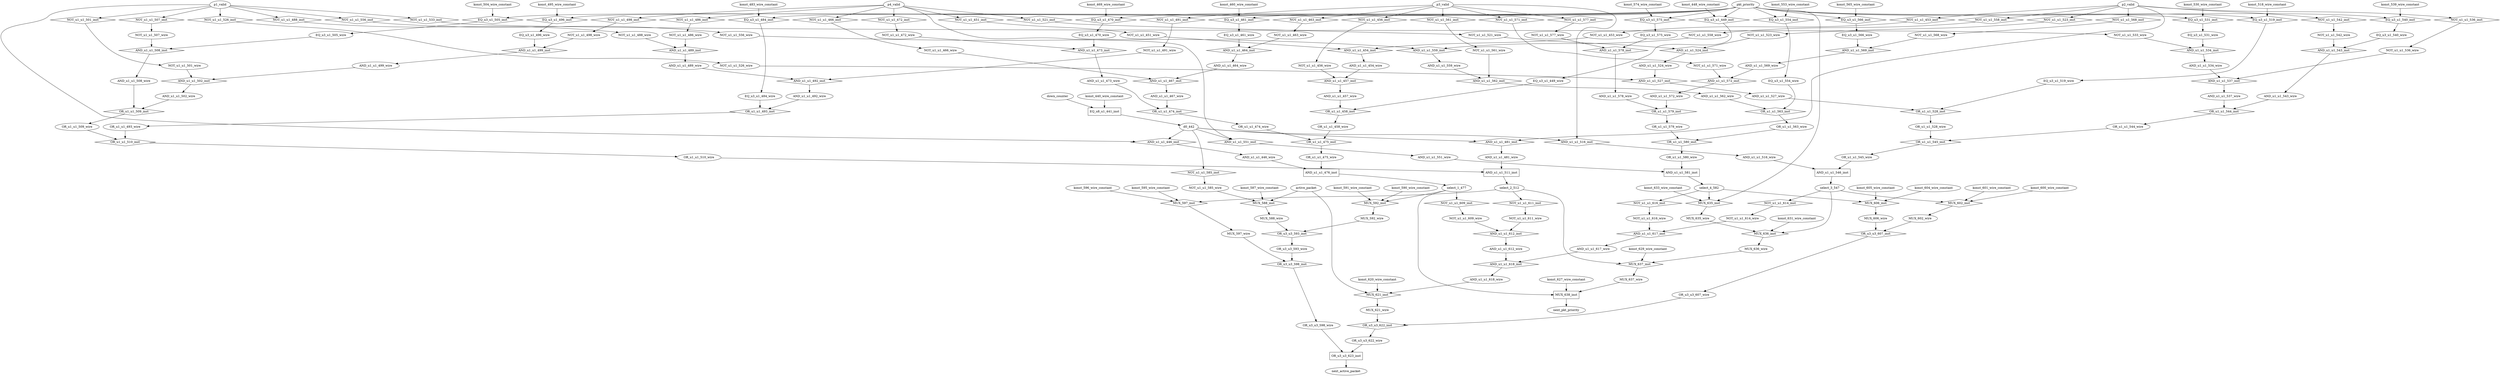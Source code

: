 digraph data_path {
  AND_u1_u1_446_wire [shape=ellipse];
  AND_u1_u1_454_wire [shape=ellipse];
  AND_u1_u1_457_wire [shape=ellipse];
  AND_u1_u1_464_wire [shape=ellipse];
  AND_u1_u1_467_wire [shape=ellipse];
  AND_u1_u1_473_wire [shape=ellipse];
  AND_u1_u1_481_wire [shape=ellipse];
  AND_u1_u1_489_wire [shape=ellipse];
  AND_u1_u1_492_wire [shape=ellipse];
  AND_u1_u1_499_wire [shape=ellipse];
  AND_u1_u1_502_wire [shape=ellipse];
  AND_u1_u1_508_wire [shape=ellipse];
  AND_u1_u1_516_wire [shape=ellipse];
  AND_u1_u1_524_wire [shape=ellipse];
  AND_u1_u1_527_wire [shape=ellipse];
  AND_u1_u1_534_wire [shape=ellipse];
  AND_u1_u1_537_wire [shape=ellipse];
  AND_u1_u1_543_wire [shape=ellipse];
  AND_u1_u1_551_wire [shape=ellipse];
  AND_u1_u1_559_wire [shape=ellipse];
  AND_u1_u1_562_wire [shape=ellipse];
  AND_u1_u1_569_wire [shape=ellipse];
  AND_u1_u1_572_wire [shape=ellipse];
  AND_u1_u1_578_wire [shape=ellipse];
  AND_u1_u1_612_wire [shape=ellipse];
  AND_u1_u1_617_wire [shape=ellipse];
  AND_u1_u1_618_wire [shape=ellipse];
  EQ_u3_u1_449_wire [shape=ellipse];
  EQ_u3_u1_461_wire [shape=ellipse];
  EQ_u3_u1_470_wire [shape=ellipse];
  EQ_u3_u1_484_wire [shape=ellipse];
  EQ_u3_u1_496_wire [shape=ellipse];
  EQ_u3_u1_505_wire [shape=ellipse];
  EQ_u3_u1_519_wire [shape=ellipse];
  EQ_u3_u1_531_wire [shape=ellipse];
  EQ_u3_u1_540_wire [shape=ellipse];
  EQ_u3_u1_554_wire [shape=ellipse];
  EQ_u3_u1_566_wire [shape=ellipse];
  EQ_u3_u1_575_wire [shape=ellipse];
  MUX_588_wire [shape=ellipse];
  MUX_592_wire [shape=ellipse];
  MUX_597_wire [shape=ellipse];
  MUX_602_wire [shape=ellipse];
  MUX_606_wire [shape=ellipse];
  MUX_621_wire [shape=ellipse];
  MUX_635_wire [shape=ellipse];
  MUX_636_wire [shape=ellipse];
  MUX_637_wire [shape=ellipse];
  NOT_u1_u1_451_wire [shape=ellipse];
  NOT_u1_u1_453_wire [shape=ellipse];
  NOT_u1_u1_456_wire [shape=ellipse];
  NOT_u1_u1_463_wire [shape=ellipse];
  NOT_u1_u1_466_wire [shape=ellipse];
  NOT_u1_u1_472_wire [shape=ellipse];
  NOT_u1_u1_486_wire [shape=ellipse];
  NOT_u1_u1_488_wire [shape=ellipse];
  NOT_u1_u1_491_wire [shape=ellipse];
  NOT_u1_u1_498_wire [shape=ellipse];
  NOT_u1_u1_501_wire [shape=ellipse];
  NOT_u1_u1_507_wire [shape=ellipse];
  NOT_u1_u1_521_wire [shape=ellipse];
  NOT_u1_u1_523_wire [shape=ellipse];
  NOT_u1_u1_526_wire [shape=ellipse];
  NOT_u1_u1_533_wire [shape=ellipse];
  NOT_u1_u1_536_wire [shape=ellipse];
  NOT_u1_u1_542_wire [shape=ellipse];
  NOT_u1_u1_556_wire [shape=ellipse];
  NOT_u1_u1_558_wire [shape=ellipse];
  NOT_u1_u1_561_wire [shape=ellipse];
  NOT_u1_u1_568_wire [shape=ellipse];
  NOT_u1_u1_571_wire [shape=ellipse];
  NOT_u1_u1_577_wire [shape=ellipse];
  NOT_u1_u1_585_wire [shape=ellipse];
  NOT_u1_u1_609_wire [shape=ellipse];
  NOT_u1_u1_611_wire [shape=ellipse];
  NOT_u1_u1_614_wire [shape=ellipse];
  NOT_u1_u1_616_wire [shape=ellipse];
  OR_u1_u1_458_wire [shape=ellipse];
  OR_u1_u1_474_wire [shape=ellipse];
  OR_u1_u1_475_wire [shape=ellipse];
  OR_u1_u1_493_wire [shape=ellipse];
  OR_u1_u1_509_wire [shape=ellipse];
  OR_u1_u1_510_wire [shape=ellipse];
  OR_u1_u1_528_wire [shape=ellipse];
  OR_u1_u1_544_wire [shape=ellipse];
  OR_u1_u1_545_wire [shape=ellipse];
  OR_u1_u1_563_wire [shape=ellipse];
  OR_u1_u1_579_wire [shape=ellipse];
  OR_u1_u1_580_wire [shape=ellipse];
  OR_u3_u3_593_wire [shape=ellipse];
  OR_u3_u3_598_wire [shape=ellipse];
  OR_u3_u3_607_wire [shape=ellipse];
  OR_u3_u3_622_wire [shape=ellipse];
  d0_442 [shape=ellipse];
  konst_440_wire_constant [shape=ellipse];
  konst_448_wire_constant [shape=ellipse];
  konst_460_wire_constant [shape=ellipse];
  konst_469_wire_constant [shape=ellipse];
  konst_483_wire_constant [shape=ellipse];
  konst_495_wire_constant [shape=ellipse];
  konst_504_wire_constant [shape=ellipse];
  konst_518_wire_constant [shape=ellipse];
  konst_530_wire_constant [shape=ellipse];
  konst_539_wire_constant [shape=ellipse];
  konst_553_wire_constant [shape=ellipse];
  konst_565_wire_constant [shape=ellipse];
  konst_574_wire_constant [shape=ellipse];
  konst_587_wire_constant [shape=ellipse];
  konst_590_wire_constant [shape=ellipse];
  konst_591_wire_constant [shape=ellipse];
  konst_595_wire_constant [shape=ellipse];
  konst_596_wire_constant [shape=ellipse];
  konst_600_wire_constant [shape=ellipse];
  konst_601_wire_constant [shape=ellipse];
  konst_604_wire_constant [shape=ellipse];
  konst_605_wire_constant [shape=ellipse];
  konst_620_wire_constant [shape=ellipse];
  konst_627_wire_constant [shape=ellipse];
  konst_629_wire_constant [shape=ellipse];
  konst_631_wire_constant [shape=ellipse];
  konst_633_wire_constant [shape=ellipse];
  select_1_477 [shape=ellipse];
  select_2_512 [shape=ellipse];
  select_3_547 [shape=ellipse];
  select_4_582 [shape=ellipse];
  AND_u1_u1_446_inst [shape=diamond];
d0_442  -> AND_u1_u1_446_inst;
p1_valid  -> AND_u1_u1_446_inst;
AND_u1_u1_446_inst -> AND_u1_u1_446_wire;
  AND_u1_u1_454_inst [shape=diamond];
NOT_u1_u1_451_wire  -> AND_u1_u1_454_inst;
NOT_u1_u1_453_wire  -> AND_u1_u1_454_inst;
AND_u1_u1_454_inst -> AND_u1_u1_454_wire;
  AND_u1_u1_457_inst [shape=diamond];
AND_u1_u1_454_wire  -> AND_u1_u1_457_inst;
NOT_u1_u1_456_wire  -> AND_u1_u1_457_inst;
AND_u1_u1_457_inst -> AND_u1_u1_457_wire;
  AND_u1_u1_464_inst [shape=diamond];
EQ_u3_u1_461_wire  -> AND_u1_u1_464_inst;
NOT_u1_u1_463_wire  -> AND_u1_u1_464_inst;
AND_u1_u1_464_inst -> AND_u1_u1_464_wire;
  AND_u1_u1_467_inst [shape=diamond];
AND_u1_u1_464_wire  -> AND_u1_u1_467_inst;
NOT_u1_u1_466_wire  -> AND_u1_u1_467_inst;
AND_u1_u1_467_inst -> AND_u1_u1_467_wire;
  AND_u1_u1_473_inst [shape=diamond];
EQ_u3_u1_470_wire  -> AND_u1_u1_473_inst;
NOT_u1_u1_472_wire  -> AND_u1_u1_473_inst;
AND_u1_u1_473_inst -> AND_u1_u1_473_wire;
  AND_u1_u1_476_inst [shape=rectangle];
AND_u1_u1_446_wire  -> AND_u1_u1_476_inst;
OR_u1_u1_475_wire  -> AND_u1_u1_476_inst;
AND_u1_u1_476_inst -> select_1_477;
  AND_u1_u1_481_inst [shape=diamond];
d0_442  -> AND_u1_u1_481_inst;
p2_valid  -> AND_u1_u1_481_inst;
AND_u1_u1_481_inst -> AND_u1_u1_481_wire;
  AND_u1_u1_489_inst [shape=diamond];
NOT_u1_u1_486_wire  -> AND_u1_u1_489_inst;
NOT_u1_u1_488_wire  -> AND_u1_u1_489_inst;
AND_u1_u1_489_inst -> AND_u1_u1_489_wire;
  AND_u1_u1_492_inst [shape=diamond];
AND_u1_u1_489_wire  -> AND_u1_u1_492_inst;
NOT_u1_u1_491_wire  -> AND_u1_u1_492_inst;
AND_u1_u1_492_inst -> AND_u1_u1_492_wire;
  AND_u1_u1_499_inst [shape=diamond];
EQ_u3_u1_496_wire  -> AND_u1_u1_499_inst;
NOT_u1_u1_498_wire  -> AND_u1_u1_499_inst;
AND_u1_u1_499_inst -> AND_u1_u1_499_wire;
  AND_u1_u1_502_inst [shape=diamond];
AND_u1_u1_499_wire  -> AND_u1_u1_502_inst;
NOT_u1_u1_501_wire  -> AND_u1_u1_502_inst;
AND_u1_u1_502_inst -> AND_u1_u1_502_wire;
  AND_u1_u1_508_inst [shape=diamond];
EQ_u3_u1_505_wire  -> AND_u1_u1_508_inst;
NOT_u1_u1_507_wire  -> AND_u1_u1_508_inst;
AND_u1_u1_508_inst -> AND_u1_u1_508_wire;
  AND_u1_u1_511_inst [shape=rectangle];
AND_u1_u1_481_wire  -> AND_u1_u1_511_inst;
OR_u1_u1_510_wire  -> AND_u1_u1_511_inst;
AND_u1_u1_511_inst -> select_2_512;
  AND_u1_u1_516_inst [shape=diamond];
d0_442  -> AND_u1_u1_516_inst;
p3_valid  -> AND_u1_u1_516_inst;
AND_u1_u1_516_inst -> AND_u1_u1_516_wire;
  AND_u1_u1_524_inst [shape=diamond];
NOT_u1_u1_521_wire  -> AND_u1_u1_524_inst;
NOT_u1_u1_523_wire  -> AND_u1_u1_524_inst;
AND_u1_u1_524_inst -> AND_u1_u1_524_wire;
  AND_u1_u1_527_inst [shape=diamond];
AND_u1_u1_524_wire  -> AND_u1_u1_527_inst;
NOT_u1_u1_526_wire  -> AND_u1_u1_527_inst;
AND_u1_u1_527_inst -> AND_u1_u1_527_wire;
  AND_u1_u1_534_inst [shape=diamond];
EQ_u3_u1_531_wire  -> AND_u1_u1_534_inst;
NOT_u1_u1_533_wire  -> AND_u1_u1_534_inst;
AND_u1_u1_534_inst -> AND_u1_u1_534_wire;
  AND_u1_u1_537_inst [shape=diamond];
AND_u1_u1_534_wire  -> AND_u1_u1_537_inst;
NOT_u1_u1_536_wire  -> AND_u1_u1_537_inst;
AND_u1_u1_537_inst -> AND_u1_u1_537_wire;
  AND_u1_u1_543_inst [shape=diamond];
EQ_u3_u1_540_wire  -> AND_u1_u1_543_inst;
NOT_u1_u1_542_wire  -> AND_u1_u1_543_inst;
AND_u1_u1_543_inst -> AND_u1_u1_543_wire;
  AND_u1_u1_546_inst [shape=rectangle];
AND_u1_u1_516_wire  -> AND_u1_u1_546_inst;
OR_u1_u1_545_wire  -> AND_u1_u1_546_inst;
AND_u1_u1_546_inst -> select_3_547;
  AND_u1_u1_551_inst [shape=diamond];
d0_442  -> AND_u1_u1_551_inst;
p4_valid  -> AND_u1_u1_551_inst;
AND_u1_u1_551_inst -> AND_u1_u1_551_wire;
  AND_u1_u1_559_inst [shape=diamond];
NOT_u1_u1_556_wire  -> AND_u1_u1_559_inst;
NOT_u1_u1_558_wire  -> AND_u1_u1_559_inst;
AND_u1_u1_559_inst -> AND_u1_u1_559_wire;
  AND_u1_u1_562_inst [shape=diamond];
AND_u1_u1_559_wire  -> AND_u1_u1_562_inst;
NOT_u1_u1_561_wire  -> AND_u1_u1_562_inst;
AND_u1_u1_562_inst -> AND_u1_u1_562_wire;
  AND_u1_u1_569_inst [shape=diamond];
EQ_u3_u1_566_wire  -> AND_u1_u1_569_inst;
NOT_u1_u1_568_wire  -> AND_u1_u1_569_inst;
AND_u1_u1_569_inst -> AND_u1_u1_569_wire;
  AND_u1_u1_572_inst [shape=diamond];
AND_u1_u1_569_wire  -> AND_u1_u1_572_inst;
NOT_u1_u1_571_wire  -> AND_u1_u1_572_inst;
AND_u1_u1_572_inst -> AND_u1_u1_572_wire;
  AND_u1_u1_578_inst [shape=diamond];
EQ_u3_u1_575_wire  -> AND_u1_u1_578_inst;
NOT_u1_u1_577_wire  -> AND_u1_u1_578_inst;
AND_u1_u1_578_inst -> AND_u1_u1_578_wire;
  AND_u1_u1_581_inst [shape=rectangle];
AND_u1_u1_551_wire  -> AND_u1_u1_581_inst;
OR_u1_u1_580_wire  -> AND_u1_u1_581_inst;
AND_u1_u1_581_inst -> select_4_582;
  AND_u1_u1_612_inst [shape=diamond];
NOT_u1_u1_609_wire  -> AND_u1_u1_612_inst;
NOT_u1_u1_611_wire  -> AND_u1_u1_612_inst;
AND_u1_u1_612_inst -> AND_u1_u1_612_wire;
  AND_u1_u1_617_inst [shape=diamond];
NOT_u1_u1_614_wire  -> AND_u1_u1_617_inst;
NOT_u1_u1_616_wire  -> AND_u1_u1_617_inst;
AND_u1_u1_617_inst -> AND_u1_u1_617_wire;
  AND_u1_u1_618_inst [shape=diamond];
AND_u1_u1_612_wire  -> AND_u1_u1_618_inst;
AND_u1_u1_617_wire  -> AND_u1_u1_618_inst;
AND_u1_u1_618_inst -> AND_u1_u1_618_wire;
  EQ_u3_u1_449_inst [shape=diamond];
pkt_priority  -> EQ_u3_u1_449_inst;
konst_448_wire_constant  -> EQ_u3_u1_449_inst;
EQ_u3_u1_449_inst -> EQ_u3_u1_449_wire;
  EQ_u3_u1_461_inst [shape=diamond];
pkt_priority  -> EQ_u3_u1_461_inst;
konst_460_wire_constant  -> EQ_u3_u1_461_inst;
EQ_u3_u1_461_inst -> EQ_u3_u1_461_wire;
  EQ_u3_u1_470_inst [shape=diamond];
pkt_priority  -> EQ_u3_u1_470_inst;
konst_469_wire_constant  -> EQ_u3_u1_470_inst;
EQ_u3_u1_470_inst -> EQ_u3_u1_470_wire;
  EQ_u3_u1_484_inst [shape=diamond];
pkt_priority  -> EQ_u3_u1_484_inst;
konst_483_wire_constant  -> EQ_u3_u1_484_inst;
EQ_u3_u1_484_inst -> EQ_u3_u1_484_wire;
  EQ_u3_u1_496_inst [shape=diamond];
pkt_priority  -> EQ_u3_u1_496_inst;
konst_495_wire_constant  -> EQ_u3_u1_496_inst;
EQ_u3_u1_496_inst -> EQ_u3_u1_496_wire;
  EQ_u3_u1_505_inst [shape=diamond];
pkt_priority  -> EQ_u3_u1_505_inst;
konst_504_wire_constant  -> EQ_u3_u1_505_inst;
EQ_u3_u1_505_inst -> EQ_u3_u1_505_wire;
  EQ_u3_u1_519_inst [shape=diamond];
pkt_priority  -> EQ_u3_u1_519_inst;
konst_518_wire_constant  -> EQ_u3_u1_519_inst;
EQ_u3_u1_519_inst -> EQ_u3_u1_519_wire;
  EQ_u3_u1_531_inst [shape=diamond];
pkt_priority  -> EQ_u3_u1_531_inst;
konst_530_wire_constant  -> EQ_u3_u1_531_inst;
EQ_u3_u1_531_inst -> EQ_u3_u1_531_wire;
  EQ_u3_u1_540_inst [shape=diamond];
pkt_priority  -> EQ_u3_u1_540_inst;
konst_539_wire_constant  -> EQ_u3_u1_540_inst;
EQ_u3_u1_540_inst -> EQ_u3_u1_540_wire;
  EQ_u3_u1_554_inst [shape=diamond];
pkt_priority  -> EQ_u3_u1_554_inst;
konst_553_wire_constant  -> EQ_u3_u1_554_inst;
EQ_u3_u1_554_inst -> EQ_u3_u1_554_wire;
  EQ_u3_u1_566_inst [shape=diamond];
pkt_priority  -> EQ_u3_u1_566_inst;
konst_565_wire_constant  -> EQ_u3_u1_566_inst;
EQ_u3_u1_566_inst -> EQ_u3_u1_566_wire;
  EQ_u3_u1_575_inst [shape=diamond];
pkt_priority  -> EQ_u3_u1_575_inst;
konst_574_wire_constant  -> EQ_u3_u1_575_inst;
EQ_u3_u1_575_inst -> EQ_u3_u1_575_wire;
  EQ_u8_u1_441_inst [shape=rectangle];
down_counter  -> EQ_u8_u1_441_inst;
konst_440_wire_constant  -> EQ_u8_u1_441_inst;
EQ_u8_u1_441_inst -> d0_442;
  MUX_588_inst [shape=diamond];
NOT_u1_u1_585_wire  -> MUX_588_inst;
active_packet  -> MUX_588_inst;
konst_587_wire_constant  -> MUX_588_inst;
MUX_588_inst -> MUX_588_wire;
  MUX_592_inst [shape=diamond];
select_1_477  -> MUX_592_inst;
konst_590_wire_constant  -> MUX_592_inst;
konst_591_wire_constant  -> MUX_592_inst;
MUX_592_inst -> MUX_592_wire;
  MUX_597_inst [shape=diamond];
select_2_512  -> MUX_597_inst;
konst_595_wire_constant  -> MUX_597_inst;
konst_596_wire_constant  -> MUX_597_inst;
MUX_597_inst -> MUX_597_wire;
  MUX_602_inst [shape=diamond];
select_3_547  -> MUX_602_inst;
konst_600_wire_constant  -> MUX_602_inst;
konst_601_wire_constant  -> MUX_602_inst;
MUX_602_inst -> MUX_602_wire;
  MUX_606_inst [shape=diamond];
select_4_582  -> MUX_606_inst;
konst_604_wire_constant  -> MUX_606_inst;
konst_605_wire_constant  -> MUX_606_inst;
MUX_606_inst -> MUX_606_wire;
  MUX_621_inst [shape=diamond];
AND_u1_u1_618_wire  -> MUX_621_inst;
active_packet  -> MUX_621_inst;
konst_620_wire_constant  -> MUX_621_inst;
MUX_621_inst -> MUX_621_wire;
  MUX_635_inst [shape=diamond];
select_4_582  -> MUX_635_inst;
konst_633_wire_constant  -> MUX_635_inst;
pkt_priority  -> MUX_635_inst;
MUX_635_inst -> MUX_635_wire;
  MUX_636_inst [shape=diamond];
select_3_547  -> MUX_636_inst;
konst_631_wire_constant  -> MUX_636_inst;
MUX_635_wire  -> MUX_636_inst;
MUX_636_inst -> MUX_636_wire;
  MUX_637_inst [shape=diamond];
select_2_512  -> MUX_637_inst;
konst_629_wire_constant  -> MUX_637_inst;
MUX_636_wire  -> MUX_637_inst;
MUX_637_inst -> MUX_637_wire;
  MUX_638_inst [shape=rectangle];
select_1_477  -> MUX_638_inst;
konst_627_wire_constant  -> MUX_638_inst;
MUX_637_wire  -> MUX_638_inst;
MUX_638_inst -> next_pkt_priority;
  NOT_u1_u1_451_inst [shape=diamond];
p4_valid  -> NOT_u1_u1_451_inst;
NOT_u1_u1_451_inst -> NOT_u1_u1_451_wire;
  NOT_u1_u1_453_inst [shape=diamond];
p2_valid  -> NOT_u1_u1_453_inst;
NOT_u1_u1_453_inst -> NOT_u1_u1_453_wire;
  NOT_u1_u1_456_inst [shape=diamond];
p3_valid  -> NOT_u1_u1_456_inst;
NOT_u1_u1_456_inst -> NOT_u1_u1_456_wire;
  NOT_u1_u1_463_inst [shape=diamond];
p3_valid  -> NOT_u1_u1_463_inst;
NOT_u1_u1_463_inst -> NOT_u1_u1_463_wire;
  NOT_u1_u1_466_inst [shape=diamond];
p4_valid  -> NOT_u1_u1_466_inst;
NOT_u1_u1_466_inst -> NOT_u1_u1_466_wire;
  NOT_u1_u1_472_inst [shape=diamond];
p4_valid  -> NOT_u1_u1_472_inst;
NOT_u1_u1_472_inst -> NOT_u1_u1_472_wire;
  NOT_u1_u1_486_inst [shape=diamond];
p4_valid  -> NOT_u1_u1_486_inst;
NOT_u1_u1_486_inst -> NOT_u1_u1_486_wire;
  NOT_u1_u1_488_inst [shape=diamond];
p1_valid  -> NOT_u1_u1_488_inst;
NOT_u1_u1_488_inst -> NOT_u1_u1_488_wire;
  NOT_u1_u1_491_inst [shape=diamond];
p3_valid  -> NOT_u1_u1_491_inst;
NOT_u1_u1_491_inst -> NOT_u1_u1_491_wire;
  NOT_u1_u1_498_inst [shape=diamond];
p4_valid  -> NOT_u1_u1_498_inst;
NOT_u1_u1_498_inst -> NOT_u1_u1_498_wire;
  NOT_u1_u1_501_inst [shape=diamond];
p1_valid  -> NOT_u1_u1_501_inst;
NOT_u1_u1_501_inst -> NOT_u1_u1_501_wire;
  NOT_u1_u1_507_inst [shape=diamond];
p1_valid  -> NOT_u1_u1_507_inst;
NOT_u1_u1_507_inst -> NOT_u1_u1_507_wire;
  NOT_u1_u1_521_inst [shape=diamond];
p4_valid  -> NOT_u1_u1_521_inst;
NOT_u1_u1_521_inst -> NOT_u1_u1_521_wire;
  NOT_u1_u1_523_inst [shape=diamond];
p2_valid  -> NOT_u1_u1_523_inst;
NOT_u1_u1_523_inst -> NOT_u1_u1_523_wire;
  NOT_u1_u1_526_inst [shape=diamond];
p1_valid  -> NOT_u1_u1_526_inst;
NOT_u1_u1_526_inst -> NOT_u1_u1_526_wire;
  NOT_u1_u1_533_inst [shape=diamond];
p1_valid  -> NOT_u1_u1_533_inst;
NOT_u1_u1_533_inst -> NOT_u1_u1_533_wire;
  NOT_u1_u1_536_inst [shape=diamond];
p2_valid  -> NOT_u1_u1_536_inst;
NOT_u1_u1_536_inst -> NOT_u1_u1_536_wire;
  NOT_u1_u1_542_inst [shape=diamond];
p2_valid  -> NOT_u1_u1_542_inst;
NOT_u1_u1_542_inst -> NOT_u1_u1_542_wire;
  NOT_u1_u1_556_inst [shape=diamond];
p1_valid  -> NOT_u1_u1_556_inst;
NOT_u1_u1_556_inst -> NOT_u1_u1_556_wire;
  NOT_u1_u1_558_inst [shape=diamond];
p2_valid  -> NOT_u1_u1_558_inst;
NOT_u1_u1_558_inst -> NOT_u1_u1_558_wire;
  NOT_u1_u1_561_inst [shape=diamond];
p3_valid  -> NOT_u1_u1_561_inst;
NOT_u1_u1_561_inst -> NOT_u1_u1_561_wire;
  NOT_u1_u1_568_inst [shape=diamond];
p2_valid  -> NOT_u1_u1_568_inst;
NOT_u1_u1_568_inst -> NOT_u1_u1_568_wire;
  NOT_u1_u1_571_inst [shape=diamond];
p3_valid  -> NOT_u1_u1_571_inst;
NOT_u1_u1_571_inst -> NOT_u1_u1_571_wire;
  NOT_u1_u1_577_inst [shape=diamond];
p3_valid  -> NOT_u1_u1_577_inst;
NOT_u1_u1_577_inst -> NOT_u1_u1_577_wire;
  NOT_u1_u1_585_inst [shape=diamond];
d0_442  -> NOT_u1_u1_585_inst;
NOT_u1_u1_585_inst -> NOT_u1_u1_585_wire;
  NOT_u1_u1_609_inst [shape=diamond];
select_1_477  -> NOT_u1_u1_609_inst;
NOT_u1_u1_609_inst -> NOT_u1_u1_609_wire;
  NOT_u1_u1_611_inst [shape=diamond];
select_2_512  -> NOT_u1_u1_611_inst;
NOT_u1_u1_611_inst -> NOT_u1_u1_611_wire;
  NOT_u1_u1_614_inst [shape=diamond];
select_3_547  -> NOT_u1_u1_614_inst;
NOT_u1_u1_614_inst -> NOT_u1_u1_614_wire;
  NOT_u1_u1_616_inst [shape=diamond];
select_4_582  -> NOT_u1_u1_616_inst;
NOT_u1_u1_616_inst -> NOT_u1_u1_616_wire;
  OR_u1_u1_458_inst [shape=diamond];
EQ_u3_u1_449_wire  -> OR_u1_u1_458_inst;
AND_u1_u1_457_wire  -> OR_u1_u1_458_inst;
OR_u1_u1_458_inst -> OR_u1_u1_458_wire;
  OR_u1_u1_474_inst [shape=diamond];
AND_u1_u1_467_wire  -> OR_u1_u1_474_inst;
AND_u1_u1_473_wire  -> OR_u1_u1_474_inst;
OR_u1_u1_474_inst -> OR_u1_u1_474_wire;
  OR_u1_u1_475_inst [shape=diamond];
OR_u1_u1_458_wire  -> OR_u1_u1_475_inst;
OR_u1_u1_474_wire  -> OR_u1_u1_475_inst;
OR_u1_u1_475_inst -> OR_u1_u1_475_wire;
  OR_u1_u1_493_inst [shape=diamond];
EQ_u3_u1_484_wire  -> OR_u1_u1_493_inst;
AND_u1_u1_492_wire  -> OR_u1_u1_493_inst;
OR_u1_u1_493_inst -> OR_u1_u1_493_wire;
  OR_u1_u1_509_inst [shape=diamond];
AND_u1_u1_502_wire  -> OR_u1_u1_509_inst;
AND_u1_u1_508_wire  -> OR_u1_u1_509_inst;
OR_u1_u1_509_inst -> OR_u1_u1_509_wire;
  OR_u1_u1_510_inst [shape=diamond];
OR_u1_u1_493_wire  -> OR_u1_u1_510_inst;
OR_u1_u1_509_wire  -> OR_u1_u1_510_inst;
OR_u1_u1_510_inst -> OR_u1_u1_510_wire;
  OR_u1_u1_528_inst [shape=diamond];
EQ_u3_u1_519_wire  -> OR_u1_u1_528_inst;
AND_u1_u1_527_wire  -> OR_u1_u1_528_inst;
OR_u1_u1_528_inst -> OR_u1_u1_528_wire;
  OR_u1_u1_544_inst [shape=diamond];
AND_u1_u1_537_wire  -> OR_u1_u1_544_inst;
AND_u1_u1_543_wire  -> OR_u1_u1_544_inst;
OR_u1_u1_544_inst -> OR_u1_u1_544_wire;
  OR_u1_u1_545_inst [shape=diamond];
OR_u1_u1_528_wire  -> OR_u1_u1_545_inst;
OR_u1_u1_544_wire  -> OR_u1_u1_545_inst;
OR_u1_u1_545_inst -> OR_u1_u1_545_wire;
  OR_u1_u1_563_inst [shape=diamond];
EQ_u3_u1_554_wire  -> OR_u1_u1_563_inst;
AND_u1_u1_562_wire  -> OR_u1_u1_563_inst;
OR_u1_u1_563_inst -> OR_u1_u1_563_wire;
  OR_u1_u1_579_inst [shape=diamond];
AND_u1_u1_572_wire  -> OR_u1_u1_579_inst;
AND_u1_u1_578_wire  -> OR_u1_u1_579_inst;
OR_u1_u1_579_inst -> OR_u1_u1_579_wire;
  OR_u1_u1_580_inst [shape=diamond];
OR_u1_u1_563_wire  -> OR_u1_u1_580_inst;
OR_u1_u1_579_wire  -> OR_u1_u1_580_inst;
OR_u1_u1_580_inst -> OR_u1_u1_580_wire;
  OR_u3_u3_593_inst [shape=diamond];
MUX_588_wire  -> OR_u3_u3_593_inst;
MUX_592_wire  -> OR_u3_u3_593_inst;
OR_u3_u3_593_inst -> OR_u3_u3_593_wire;
  OR_u3_u3_598_inst [shape=diamond];
OR_u3_u3_593_wire  -> OR_u3_u3_598_inst;
MUX_597_wire  -> OR_u3_u3_598_inst;
OR_u3_u3_598_inst -> OR_u3_u3_598_wire;
  OR_u3_u3_607_inst [shape=diamond];
MUX_602_wire  -> OR_u3_u3_607_inst;
MUX_606_wire  -> OR_u3_u3_607_inst;
OR_u3_u3_607_inst -> OR_u3_u3_607_wire;
  OR_u3_u3_622_inst [shape=diamond];
OR_u3_u3_607_wire  -> OR_u3_u3_622_inst;
MUX_621_wire  -> OR_u3_u3_622_inst;
OR_u3_u3_622_inst -> OR_u3_u3_622_wire;
  OR_u3_u3_623_inst [shape=rectangle];
OR_u3_u3_598_wire  -> OR_u3_u3_623_inst;
OR_u3_u3_622_wire  -> OR_u3_u3_623_inst;
OR_u3_u3_623_inst -> next_active_packet;
}
